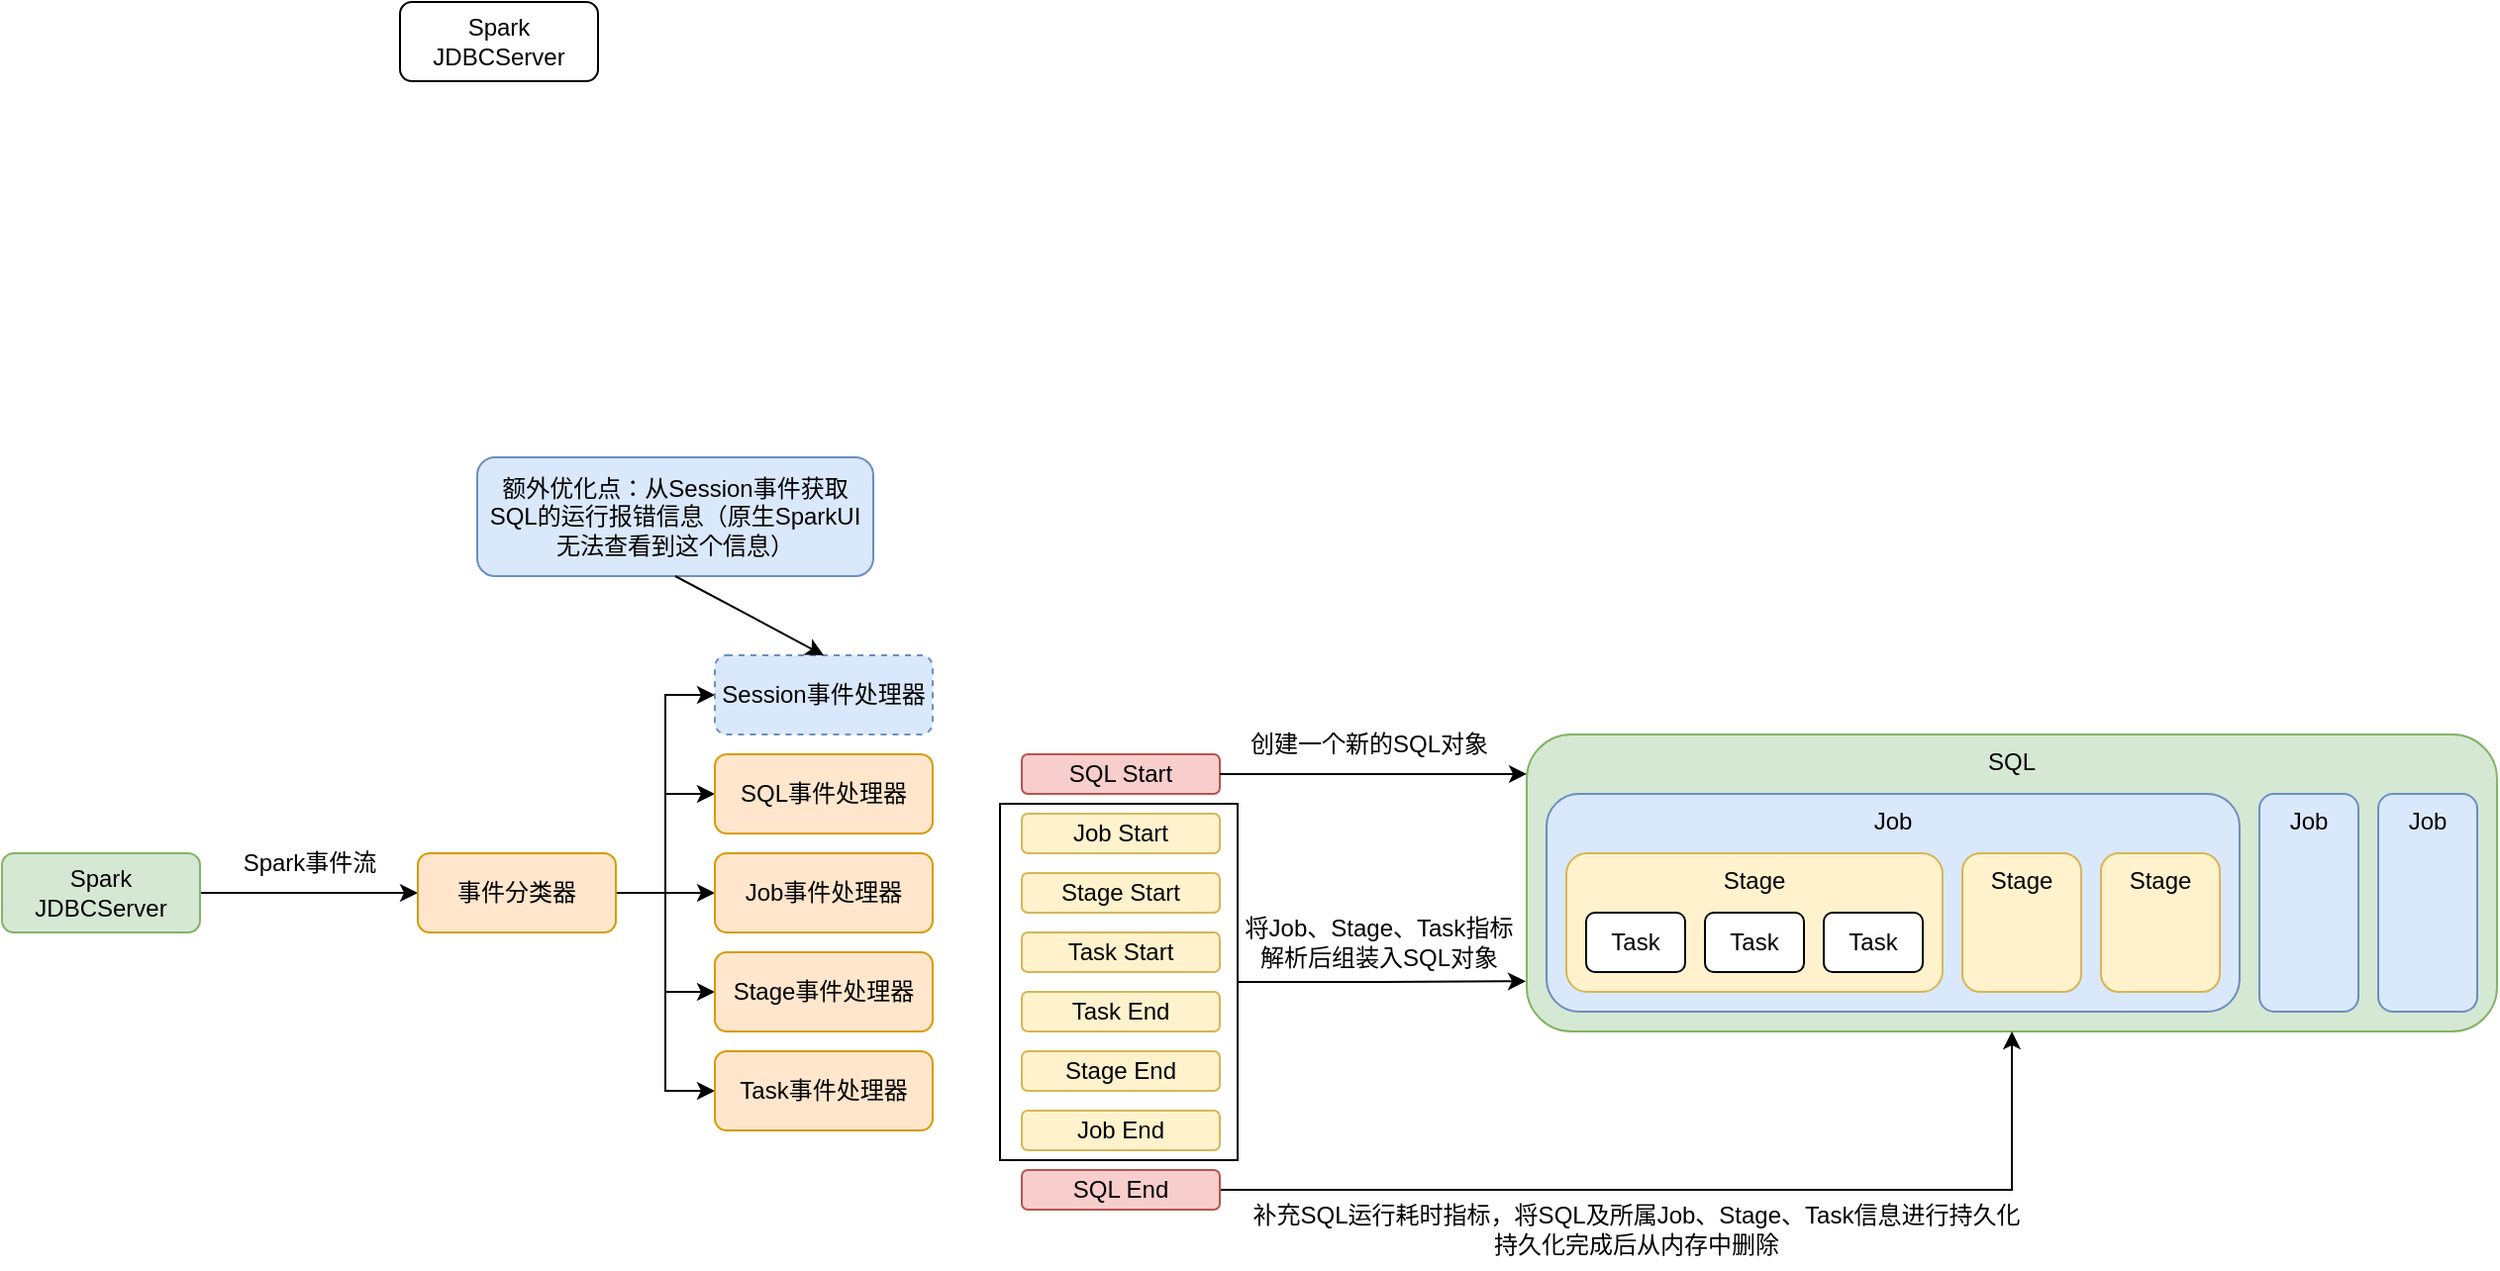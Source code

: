 <mxfile version="27.0.6">
  <diagram name="第 1 页" id="j9HyFQVSKQDjQgBfaKdT">
    <mxGraphModel dx="1042" dy="1704" grid="1" gridSize="10" guides="1" tooltips="1" connect="1" arrows="1" fold="1" page="1" pageScale="1" pageWidth="827" pageHeight="1169" math="0" shadow="0">
      <root>
        <mxCell id="0" />
        <mxCell id="1" parent="0" />
        <mxCell id="50CWR8Ax96Vr4wXgpIUp-59" value="" style="whiteSpace=wrap;html=1;" parent="1" vertex="1">
          <mxGeometry x="843" y="215" width="120" height="180" as="geometry" />
        </mxCell>
        <mxCell id="50CWR8Ax96Vr4wXgpIUp-37" value="SQL" style="rounded=1;whiteSpace=wrap;html=1;verticalAlign=top;fillColor=#d5e8d4;strokeColor=#82b366;" parent="1" vertex="1">
          <mxGeometry x="1109" y="180" width="490" height="150" as="geometry" />
        </mxCell>
        <mxCell id="50CWR8Ax96Vr4wXgpIUp-34" value="Job" style="rounded=1;whiteSpace=wrap;html=1;verticalAlign=top;fillColor=#dae8fc;strokeColor=#6c8ebf;" parent="1" vertex="1">
          <mxGeometry x="1119" y="210" width="350" height="110" as="geometry" />
        </mxCell>
        <mxCell id="50CWR8Ax96Vr4wXgpIUp-2" value="" style="endArrow=classic;html=1;rounded=0;" parent="1" edge="1">
          <mxGeometry width="50" height="50" relative="1" as="geometry">
            <mxPoint x="439" y="260" as="sourcePoint" />
            <mxPoint x="549" y="260" as="targetPoint" />
          </mxGeometry>
        </mxCell>
        <mxCell id="50CWR8Ax96Vr4wXgpIUp-3" value="Spark事件流" style="text;html=1;align=center;verticalAlign=middle;resizable=0;points=[];autosize=1;strokeColor=none;fillColor=none;" parent="1" vertex="1">
          <mxGeometry x="449" y="230" width="90" height="30" as="geometry" />
        </mxCell>
        <mxCell id="50CWR8Ax96Vr4wXgpIUp-53" style="edgeStyle=orthogonalEdgeStyle;rounded=0;orthogonalLoop=1;jettySize=auto;html=1;entryX=0;entryY=0.5;entryDx=0;entryDy=0;" parent="1" source="50CWR8Ax96Vr4wXgpIUp-7" target="50CWR8Ax96Vr4wXgpIUp-16" edge="1">
          <mxGeometry relative="1" as="geometry" />
        </mxCell>
        <mxCell id="50CWR8Ax96Vr4wXgpIUp-54" style="edgeStyle=orthogonalEdgeStyle;rounded=0;orthogonalLoop=1;jettySize=auto;html=1;entryX=0;entryY=0.5;entryDx=0;entryDy=0;" parent="1" source="50CWR8Ax96Vr4wXgpIUp-7" target="50CWR8Ax96Vr4wXgpIUp-12" edge="1">
          <mxGeometry relative="1" as="geometry" />
        </mxCell>
        <mxCell id="50CWR8Ax96Vr4wXgpIUp-55" style="edgeStyle=orthogonalEdgeStyle;rounded=0;orthogonalLoop=1;jettySize=auto;html=1;exitX=1;exitY=0.5;exitDx=0;exitDy=0;entryX=0;entryY=0.5;entryDx=0;entryDy=0;" parent="1" source="50CWR8Ax96Vr4wXgpIUp-7" target="50CWR8Ax96Vr4wXgpIUp-13" edge="1">
          <mxGeometry relative="1" as="geometry" />
        </mxCell>
        <mxCell id="50CWR8Ax96Vr4wXgpIUp-56" style="edgeStyle=orthogonalEdgeStyle;rounded=0;orthogonalLoop=1;jettySize=auto;html=1;exitX=1;exitY=0.5;exitDx=0;exitDy=0;entryX=0;entryY=0.5;entryDx=0;entryDy=0;" parent="1" source="50CWR8Ax96Vr4wXgpIUp-7" target="50CWR8Ax96Vr4wXgpIUp-14" edge="1">
          <mxGeometry relative="1" as="geometry" />
        </mxCell>
        <mxCell id="50CWR8Ax96Vr4wXgpIUp-57" style="edgeStyle=orthogonalEdgeStyle;rounded=0;orthogonalLoop=1;jettySize=auto;html=1;exitX=1;exitY=0.5;exitDx=0;exitDy=0;entryX=0;entryY=0.5;entryDx=0;entryDy=0;" parent="1" source="50CWR8Ax96Vr4wXgpIUp-7" target="50CWR8Ax96Vr4wXgpIUp-15" edge="1">
          <mxGeometry relative="1" as="geometry" />
        </mxCell>
        <mxCell id="50CWR8Ax96Vr4wXgpIUp-7" value="事件分类器" style="rounded=1;whiteSpace=wrap;html=1;fillColor=#ffe6cc;strokeColor=#d79b00;" parent="1" vertex="1">
          <mxGeometry x="549" y="240" width="100" height="40" as="geometry" />
        </mxCell>
        <mxCell id="50CWR8Ax96Vr4wXgpIUp-12" value="SQL事件处理器" style="rounded=1;whiteSpace=wrap;html=1;fillColor=#ffe6cc;strokeColor=#d79b00;" parent="1" vertex="1">
          <mxGeometry x="699" y="190" width="110" height="40" as="geometry" />
        </mxCell>
        <mxCell id="50CWR8Ax96Vr4wXgpIUp-13" value="Job事件处理器" style="rounded=1;whiteSpace=wrap;html=1;fillColor=#ffe6cc;strokeColor=#d79b00;" parent="1" vertex="1">
          <mxGeometry x="699" y="240" width="110" height="40" as="geometry" />
        </mxCell>
        <mxCell id="50CWR8Ax96Vr4wXgpIUp-14" value="Stage事件处理器" style="rounded=1;whiteSpace=wrap;html=1;fillColor=#ffe6cc;strokeColor=#d79b00;" parent="1" vertex="1">
          <mxGeometry x="699" y="290" width="110" height="40" as="geometry" />
        </mxCell>
        <mxCell id="50CWR8Ax96Vr4wXgpIUp-15" value="Task事件处理器" style="rounded=1;whiteSpace=wrap;html=1;fillColor=#ffe6cc;strokeColor=#d79b00;" parent="1" vertex="1">
          <mxGeometry x="699" y="340" width="110" height="40" as="geometry" />
        </mxCell>
        <mxCell id="50CWR8Ax96Vr4wXgpIUp-16" value="Session事件处理器" style="rounded=1;whiteSpace=wrap;html=1;dashed=1;fillColor=#dae8fc;strokeColor=#6c8ebf;" parent="1" vertex="1">
          <mxGeometry x="699" y="140" width="110" height="40" as="geometry" />
        </mxCell>
        <mxCell id="50CWR8Ax96Vr4wXgpIUp-28" value="Stage" style="rounded=1;whiteSpace=wrap;html=1;verticalAlign=top;fillColor=#fff2cc;strokeColor=#d6b656;" parent="1" vertex="1">
          <mxGeometry x="1129" y="240" width="190" height="70" as="geometry" />
        </mxCell>
        <mxCell id="50CWR8Ax96Vr4wXgpIUp-29" value="Task" style="rounded=1;whiteSpace=wrap;html=1;verticalAlign=middle;align=center;" parent="1" vertex="1">
          <mxGeometry x="1139" y="270" width="50" height="30" as="geometry" />
        </mxCell>
        <mxCell id="50CWR8Ax96Vr4wXgpIUp-30" value="Task" style="rounded=1;whiteSpace=wrap;html=1;verticalAlign=middle;align=center;" parent="1" vertex="1">
          <mxGeometry x="1199" y="270" width="50" height="30" as="geometry" />
        </mxCell>
        <mxCell id="50CWR8Ax96Vr4wXgpIUp-31" value="Task" style="rounded=1;whiteSpace=wrap;html=1;verticalAlign=middle;align=center;" parent="1" vertex="1">
          <mxGeometry x="1259" y="270" width="50" height="30" as="geometry" />
        </mxCell>
        <mxCell id="50CWR8Ax96Vr4wXgpIUp-32" value="Stage" style="rounded=1;whiteSpace=wrap;html=1;verticalAlign=top;fillColor=#fff2cc;strokeColor=#d6b656;" parent="1" vertex="1">
          <mxGeometry x="1329" y="240" width="60" height="70" as="geometry" />
        </mxCell>
        <mxCell id="50CWR8Ax96Vr4wXgpIUp-33" value="Stage" style="rounded=1;whiteSpace=wrap;html=1;verticalAlign=top;fillColor=#fff2cc;strokeColor=#d6b656;" parent="1" vertex="1">
          <mxGeometry x="1399" y="240" width="60" height="70" as="geometry" />
        </mxCell>
        <mxCell id="50CWR8Ax96Vr4wXgpIUp-35" value="Job" style="rounded=1;whiteSpace=wrap;html=1;verticalAlign=top;fillColor=#dae8fc;strokeColor=#6c8ebf;" parent="1" vertex="1">
          <mxGeometry x="1479" y="210" width="50" height="110" as="geometry" />
        </mxCell>
        <mxCell id="50CWR8Ax96Vr4wXgpIUp-36" value="Job" style="rounded=1;whiteSpace=wrap;html=1;verticalAlign=top;fillColor=#dae8fc;strokeColor=#6c8ebf;" parent="1" vertex="1">
          <mxGeometry x="1539" y="210" width="50" height="110" as="geometry" />
        </mxCell>
        <mxCell id="50CWR8Ax96Vr4wXgpIUp-38" value="SQL Start" style="rounded=1;whiteSpace=wrap;html=1;fillColor=#f8cecc;strokeColor=#b85450;" parent="1" vertex="1">
          <mxGeometry x="854" y="190" width="100" height="20" as="geometry" />
        </mxCell>
        <mxCell id="50CWR8Ax96Vr4wXgpIUp-39" style="edgeStyle=orthogonalEdgeStyle;rounded=0;orthogonalLoop=1;jettySize=auto;html=1;entryX=0;entryY=0.133;entryDx=0;entryDy=0;entryPerimeter=0;" parent="1" source="50CWR8Ax96Vr4wXgpIUp-38" target="50CWR8Ax96Vr4wXgpIUp-37" edge="1">
          <mxGeometry relative="1" as="geometry" />
        </mxCell>
        <mxCell id="50CWR8Ax96Vr4wXgpIUp-40" value="创建一个新的SQL对象" style="text;html=1;align=center;verticalAlign=middle;resizable=0;points=[];autosize=1;strokeColor=none;fillColor=none;" parent="1" vertex="1">
          <mxGeometry x="959" y="170" width="140" height="30" as="geometry" />
        </mxCell>
        <mxCell id="50CWR8Ax96Vr4wXgpIUp-41" value="Job Start" style="rounded=1;whiteSpace=wrap;html=1;fillColor=#fff2cc;strokeColor=#d6b656;" parent="1" vertex="1">
          <mxGeometry x="854" y="220" width="100" height="20" as="geometry" />
        </mxCell>
        <mxCell id="50CWR8Ax96Vr4wXgpIUp-42" value="Stage Start" style="rounded=1;whiteSpace=wrap;html=1;fillColor=#fff2cc;strokeColor=#d6b656;" parent="1" vertex="1">
          <mxGeometry x="854" y="250" width="100" height="20" as="geometry" />
        </mxCell>
        <mxCell id="50CWR8Ax96Vr4wXgpIUp-43" value="Task Start" style="rounded=1;whiteSpace=wrap;html=1;fillColor=#fff2cc;strokeColor=#d6b656;" parent="1" vertex="1">
          <mxGeometry x="854" y="280" width="100" height="20" as="geometry" />
        </mxCell>
        <mxCell id="50CWR8Ax96Vr4wXgpIUp-44" value="Task End" style="rounded=1;whiteSpace=wrap;html=1;fillColor=#fff2cc;strokeColor=#d6b656;" parent="1" vertex="1">
          <mxGeometry x="854" y="310" width="100" height="20" as="geometry" />
        </mxCell>
        <mxCell id="50CWR8Ax96Vr4wXgpIUp-45" value="Stage End" style="rounded=1;whiteSpace=wrap;html=1;fillColor=#fff2cc;strokeColor=#d6b656;" parent="1" vertex="1">
          <mxGeometry x="854" y="340" width="100" height="20" as="geometry" />
        </mxCell>
        <mxCell id="50CWR8Ax96Vr4wXgpIUp-46" value="Job End" style="rounded=1;whiteSpace=wrap;html=1;fillColor=#fff2cc;strokeColor=#d6b656;" parent="1" vertex="1">
          <mxGeometry x="854" y="370" width="100" height="20" as="geometry" />
        </mxCell>
        <mxCell id="50CWR8Ax96Vr4wXgpIUp-51" style="edgeStyle=orthogonalEdgeStyle;rounded=0;orthogonalLoop=1;jettySize=auto;html=1;entryX=0.5;entryY=1;entryDx=0;entryDy=0;" parent="1" source="50CWR8Ax96Vr4wXgpIUp-47" target="50CWR8Ax96Vr4wXgpIUp-37" edge="1">
          <mxGeometry relative="1" as="geometry" />
        </mxCell>
        <mxCell id="50CWR8Ax96Vr4wXgpIUp-47" value="SQL End" style="rounded=1;whiteSpace=wrap;html=1;fillColor=#f8cecc;strokeColor=#b85450;" parent="1" vertex="1">
          <mxGeometry x="854" y="400" width="100" height="20" as="geometry" />
        </mxCell>
        <mxCell id="50CWR8Ax96Vr4wXgpIUp-52" value="补充SQL运行耗时指标，将SQL及所属Job、Stage、Task信息进行持久化&lt;br&gt;持久化完成后从内存中删除" style="text;html=1;align=center;verticalAlign=middle;resizable=0;points=[];autosize=1;strokeColor=none;fillColor=none;" parent="1" vertex="1">
          <mxGeometry x="959" y="410" width="410" height="40" as="geometry" />
        </mxCell>
        <mxCell id="50CWR8Ax96Vr4wXgpIUp-58" value="Spark JDBCServer" style="rounded=1;whiteSpace=wrap;html=1;fillColor=#d5e8d4;strokeColor=#82b366;" parent="1" vertex="1">
          <mxGeometry x="339" y="240" width="100" height="40" as="geometry" />
        </mxCell>
        <mxCell id="50CWR8Ax96Vr4wXgpIUp-61" style="edgeStyle=orthogonalEdgeStyle;rounded=0;orthogonalLoop=1;jettySize=auto;html=1;exitX=1;exitY=0.5;exitDx=0;exitDy=0;entryX=-0.001;entryY=0.831;entryDx=0;entryDy=0;entryPerimeter=0;" parent="1" source="50CWR8Ax96Vr4wXgpIUp-59" target="50CWR8Ax96Vr4wXgpIUp-37" edge="1">
          <mxGeometry relative="1" as="geometry" />
        </mxCell>
        <mxCell id="50CWR8Ax96Vr4wXgpIUp-62" value="将Job、Stage、Task&lt;span style=&quot;background-color: transparent; color: light-dark(rgb(0, 0, 0), rgb(255, 255, 255));&quot;&gt;指标&lt;/span&gt;&lt;div&gt;&lt;span style=&quot;background-color: transparent; color: light-dark(rgb(0, 0, 0), rgb(255, 255, 255));&quot;&gt;解析后组装入SQL对象&lt;/span&gt;&lt;/div&gt;" style="text;html=1;align=center;verticalAlign=middle;resizable=0;points=[];autosize=1;strokeColor=none;fillColor=none;" parent="1" vertex="1">
          <mxGeometry x="954" y="265" width="160" height="40" as="geometry" />
        </mxCell>
        <mxCell id="50CWR8Ax96Vr4wXgpIUp-63" value="额外优化点：从Session事件获取SQL的运行报错信息（原生SparkUI无法查看到这个信息）" style="rounded=1;whiteSpace=wrap;html=1;fillColor=#dae8fc;strokeColor=#6c8ebf;" parent="1" vertex="1">
          <mxGeometry x="579" y="40" width="200" height="60" as="geometry" />
        </mxCell>
        <mxCell id="50CWR8Ax96Vr4wXgpIUp-65" value="" style="endArrow=classic;html=1;rounded=0;exitX=0.5;exitY=1;exitDx=0;exitDy=0;entryX=0.5;entryY=0;entryDx=0;entryDy=0;" parent="1" source="50CWR8Ax96Vr4wXgpIUp-63" target="50CWR8Ax96Vr4wXgpIUp-16" edge="1">
          <mxGeometry width="50" height="50" relative="1" as="geometry">
            <mxPoint x="519" y="170" as="sourcePoint" />
            <mxPoint x="569" y="120" as="targetPoint" />
          </mxGeometry>
        </mxCell>
        <mxCell id="50CWR8Ax96Vr4wXgpIUp-66" value="Spark JDBCServer" style="rounded=1;whiteSpace=wrap;html=1;" parent="1" vertex="1">
          <mxGeometry x="540" y="-190" width="100" height="40" as="geometry" />
        </mxCell>
      </root>
    </mxGraphModel>
  </diagram>
</mxfile>
